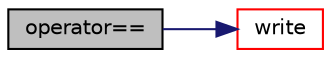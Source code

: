 digraph "operator=="
{
  bgcolor="transparent";
  edge [fontname="Helvetica",fontsize="10",labelfontname="Helvetica",labelfontsize="10"];
  node [fontname="Helvetica",fontsize="10",shape=record];
  rankdir="LR";
  Node24514 [label="operator==",height=0.2,width=0.4,color="black", fillcolor="grey75", style="filled", fontcolor="black"];
  Node24514 -> Node24515 [color="midnightblue",fontsize="10",style="solid",fontname="Helvetica"];
  Node24515 [label="write",height=0.2,width=0.4,color="red",URL="$a23241.html#a293fdfec8bdfbd5c3913ab4c9f3454ff",tooltip="Write. "];
}
